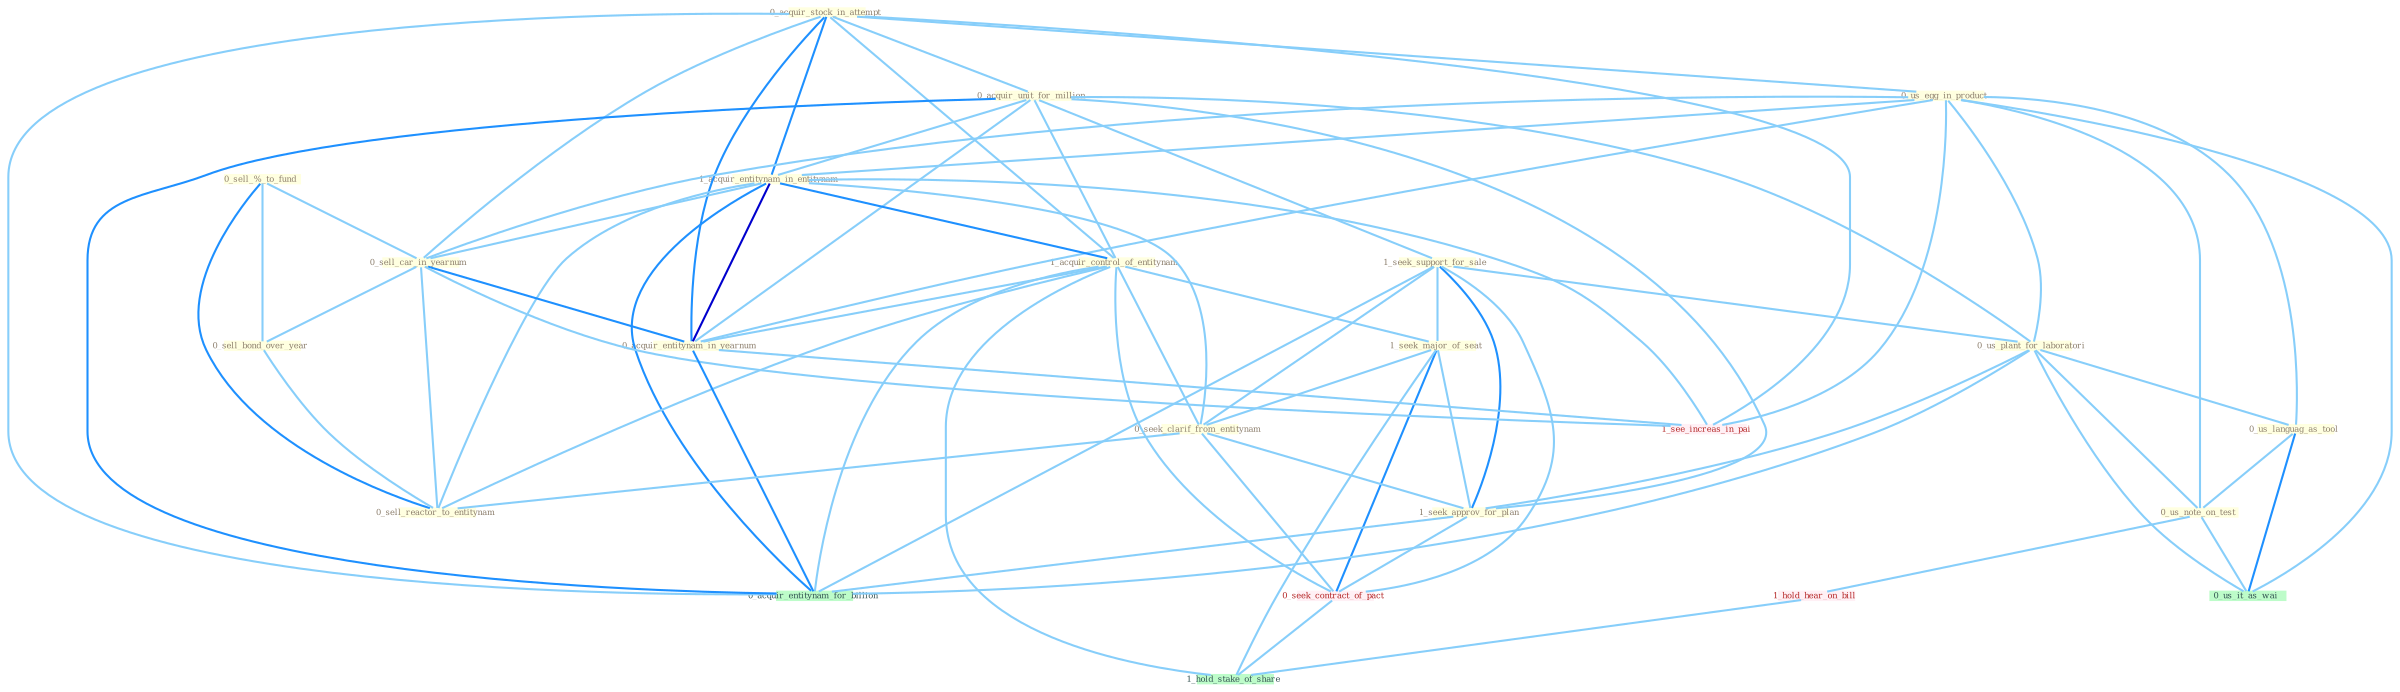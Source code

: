 Graph G{ 
    node
    [shape=polygon,style=filled,width=.5,height=.06,color="#BDFCC9",fixedsize=true,fontsize=4,
    fontcolor="#2f4f4f"];
    {node
    [color="#ffffe0", fontcolor="#8b7d6b"] "0_acquir_stock_in_attempt " "0_sell_%_to_fund " "0_acquir_unit_for_million " "1_seek_support_for_sale " "0_us_egg_in_product " "1_acquir_entitynam_in_entitynam " "1_acquir_control_of_entitynam " "1_seek_major_of_seat " "0_us_plant_for_laboratori " "0_sell_car_in_yearnum " "0_sell_bond_over_year " "0_acquir_entitynam_in_yearnum " "0_seek_clarif_from_entitynam " "0_sell_reactor_to_entitynam " "1_seek_approv_for_plan " "0_us_languag_as_tool " "0_us_note_on_test "}
{node [color="#fff0f5", fontcolor="#b22222"] "0_seek_contract_of_pact " "1_see_increas_in_pai " "1_hold_hear_on_bill "}
edge [color="#B0E2FF"];

	"0_acquir_stock_in_attempt " -- "0_acquir_unit_for_million " [w="1", color="#87cefa" ];
	"0_acquir_stock_in_attempt " -- "0_us_egg_in_product " [w="1", color="#87cefa" ];
	"0_acquir_stock_in_attempt " -- "1_acquir_entitynam_in_entitynam " [w="2", color="#1e90ff" , len=0.8];
	"0_acquir_stock_in_attempt " -- "1_acquir_control_of_entitynam " [w="1", color="#87cefa" ];
	"0_acquir_stock_in_attempt " -- "0_sell_car_in_yearnum " [w="1", color="#87cefa" ];
	"0_acquir_stock_in_attempt " -- "0_acquir_entitynam_in_yearnum " [w="2", color="#1e90ff" , len=0.8];
	"0_acquir_stock_in_attempt " -- "0_acquir_entitynam_for_billion " [w="1", color="#87cefa" ];
	"0_acquir_stock_in_attempt " -- "1_see_increas_in_pai " [w="1", color="#87cefa" ];
	"0_sell_%_to_fund " -- "0_sell_car_in_yearnum " [w="1", color="#87cefa" ];
	"0_sell_%_to_fund " -- "0_sell_bond_over_year " [w="1", color="#87cefa" ];
	"0_sell_%_to_fund " -- "0_sell_reactor_to_entitynam " [w="2", color="#1e90ff" , len=0.8];
	"0_acquir_unit_for_million " -- "1_seek_support_for_sale " [w="1", color="#87cefa" ];
	"0_acquir_unit_for_million " -- "1_acquir_entitynam_in_entitynam " [w="1", color="#87cefa" ];
	"0_acquir_unit_for_million " -- "1_acquir_control_of_entitynam " [w="1", color="#87cefa" ];
	"0_acquir_unit_for_million " -- "0_us_plant_for_laboratori " [w="1", color="#87cefa" ];
	"0_acquir_unit_for_million " -- "0_acquir_entitynam_in_yearnum " [w="1", color="#87cefa" ];
	"0_acquir_unit_for_million " -- "1_seek_approv_for_plan " [w="1", color="#87cefa" ];
	"0_acquir_unit_for_million " -- "0_acquir_entitynam_for_billion " [w="2", color="#1e90ff" , len=0.8];
	"1_seek_support_for_sale " -- "1_seek_major_of_seat " [w="1", color="#87cefa" ];
	"1_seek_support_for_sale " -- "0_us_plant_for_laboratori " [w="1", color="#87cefa" ];
	"1_seek_support_for_sale " -- "0_seek_clarif_from_entitynam " [w="1", color="#87cefa" ];
	"1_seek_support_for_sale " -- "1_seek_approv_for_plan " [w="2", color="#1e90ff" , len=0.8];
	"1_seek_support_for_sale " -- "0_seek_contract_of_pact " [w="1", color="#87cefa" ];
	"1_seek_support_for_sale " -- "0_acquir_entitynam_for_billion " [w="1", color="#87cefa" ];
	"0_us_egg_in_product " -- "1_acquir_entitynam_in_entitynam " [w="1", color="#87cefa" ];
	"0_us_egg_in_product " -- "0_us_plant_for_laboratori " [w="1", color="#87cefa" ];
	"0_us_egg_in_product " -- "0_sell_car_in_yearnum " [w="1", color="#87cefa" ];
	"0_us_egg_in_product " -- "0_acquir_entitynam_in_yearnum " [w="1", color="#87cefa" ];
	"0_us_egg_in_product " -- "0_us_languag_as_tool " [w="1", color="#87cefa" ];
	"0_us_egg_in_product " -- "0_us_note_on_test " [w="1", color="#87cefa" ];
	"0_us_egg_in_product " -- "0_us_it_as_wai " [w="1", color="#87cefa" ];
	"0_us_egg_in_product " -- "1_see_increas_in_pai " [w="1", color="#87cefa" ];
	"1_acquir_entitynam_in_entitynam " -- "1_acquir_control_of_entitynam " [w="2", color="#1e90ff" , len=0.8];
	"1_acquir_entitynam_in_entitynam " -- "0_sell_car_in_yearnum " [w="1", color="#87cefa" ];
	"1_acquir_entitynam_in_entitynam " -- "0_acquir_entitynam_in_yearnum " [w="3", color="#0000cd" , len=0.6];
	"1_acquir_entitynam_in_entitynam " -- "0_seek_clarif_from_entitynam " [w="1", color="#87cefa" ];
	"1_acquir_entitynam_in_entitynam " -- "0_sell_reactor_to_entitynam " [w="1", color="#87cefa" ];
	"1_acquir_entitynam_in_entitynam " -- "0_acquir_entitynam_for_billion " [w="2", color="#1e90ff" , len=0.8];
	"1_acquir_entitynam_in_entitynam " -- "1_see_increas_in_pai " [w="1", color="#87cefa" ];
	"1_acquir_control_of_entitynam " -- "1_seek_major_of_seat " [w="1", color="#87cefa" ];
	"1_acquir_control_of_entitynam " -- "0_acquir_entitynam_in_yearnum " [w="1", color="#87cefa" ];
	"1_acquir_control_of_entitynam " -- "0_seek_clarif_from_entitynam " [w="1", color="#87cefa" ];
	"1_acquir_control_of_entitynam " -- "0_sell_reactor_to_entitynam " [w="1", color="#87cefa" ];
	"1_acquir_control_of_entitynam " -- "0_seek_contract_of_pact " [w="1", color="#87cefa" ];
	"1_acquir_control_of_entitynam " -- "0_acquir_entitynam_for_billion " [w="1", color="#87cefa" ];
	"1_acquir_control_of_entitynam " -- "1_hold_stake_of_share " [w="1", color="#87cefa" ];
	"1_seek_major_of_seat " -- "0_seek_clarif_from_entitynam " [w="1", color="#87cefa" ];
	"1_seek_major_of_seat " -- "1_seek_approv_for_plan " [w="1", color="#87cefa" ];
	"1_seek_major_of_seat " -- "0_seek_contract_of_pact " [w="2", color="#1e90ff" , len=0.8];
	"1_seek_major_of_seat " -- "1_hold_stake_of_share " [w="1", color="#87cefa" ];
	"0_us_plant_for_laboratori " -- "1_seek_approv_for_plan " [w="1", color="#87cefa" ];
	"0_us_plant_for_laboratori " -- "0_us_languag_as_tool " [w="1", color="#87cefa" ];
	"0_us_plant_for_laboratori " -- "0_us_note_on_test " [w="1", color="#87cefa" ];
	"0_us_plant_for_laboratori " -- "0_us_it_as_wai " [w="1", color="#87cefa" ];
	"0_us_plant_for_laboratori " -- "0_acquir_entitynam_for_billion " [w="1", color="#87cefa" ];
	"0_sell_car_in_yearnum " -- "0_sell_bond_over_year " [w="1", color="#87cefa" ];
	"0_sell_car_in_yearnum " -- "0_acquir_entitynam_in_yearnum " [w="2", color="#1e90ff" , len=0.8];
	"0_sell_car_in_yearnum " -- "0_sell_reactor_to_entitynam " [w="1", color="#87cefa" ];
	"0_sell_car_in_yearnum " -- "1_see_increas_in_pai " [w="1", color="#87cefa" ];
	"0_sell_bond_over_year " -- "0_sell_reactor_to_entitynam " [w="1", color="#87cefa" ];
	"0_acquir_entitynam_in_yearnum " -- "0_acquir_entitynam_for_billion " [w="2", color="#1e90ff" , len=0.8];
	"0_acquir_entitynam_in_yearnum " -- "1_see_increas_in_pai " [w="1", color="#87cefa" ];
	"0_seek_clarif_from_entitynam " -- "0_sell_reactor_to_entitynam " [w="1", color="#87cefa" ];
	"0_seek_clarif_from_entitynam " -- "1_seek_approv_for_plan " [w="1", color="#87cefa" ];
	"0_seek_clarif_from_entitynam " -- "0_seek_contract_of_pact " [w="1", color="#87cefa" ];
	"1_seek_approv_for_plan " -- "0_seek_contract_of_pact " [w="1", color="#87cefa" ];
	"1_seek_approv_for_plan " -- "0_acquir_entitynam_for_billion " [w="1", color="#87cefa" ];
	"0_us_languag_as_tool " -- "0_us_note_on_test " [w="1", color="#87cefa" ];
	"0_us_languag_as_tool " -- "0_us_it_as_wai " [w="2", color="#1e90ff" , len=0.8];
	"0_us_note_on_test " -- "0_us_it_as_wai " [w="1", color="#87cefa" ];
	"0_us_note_on_test " -- "1_hold_hear_on_bill " [w="1", color="#87cefa" ];
	"0_seek_contract_of_pact " -- "1_hold_stake_of_share " [w="1", color="#87cefa" ];
	"1_hold_hear_on_bill " -- "1_hold_stake_of_share " [w="1", color="#87cefa" ];
}
